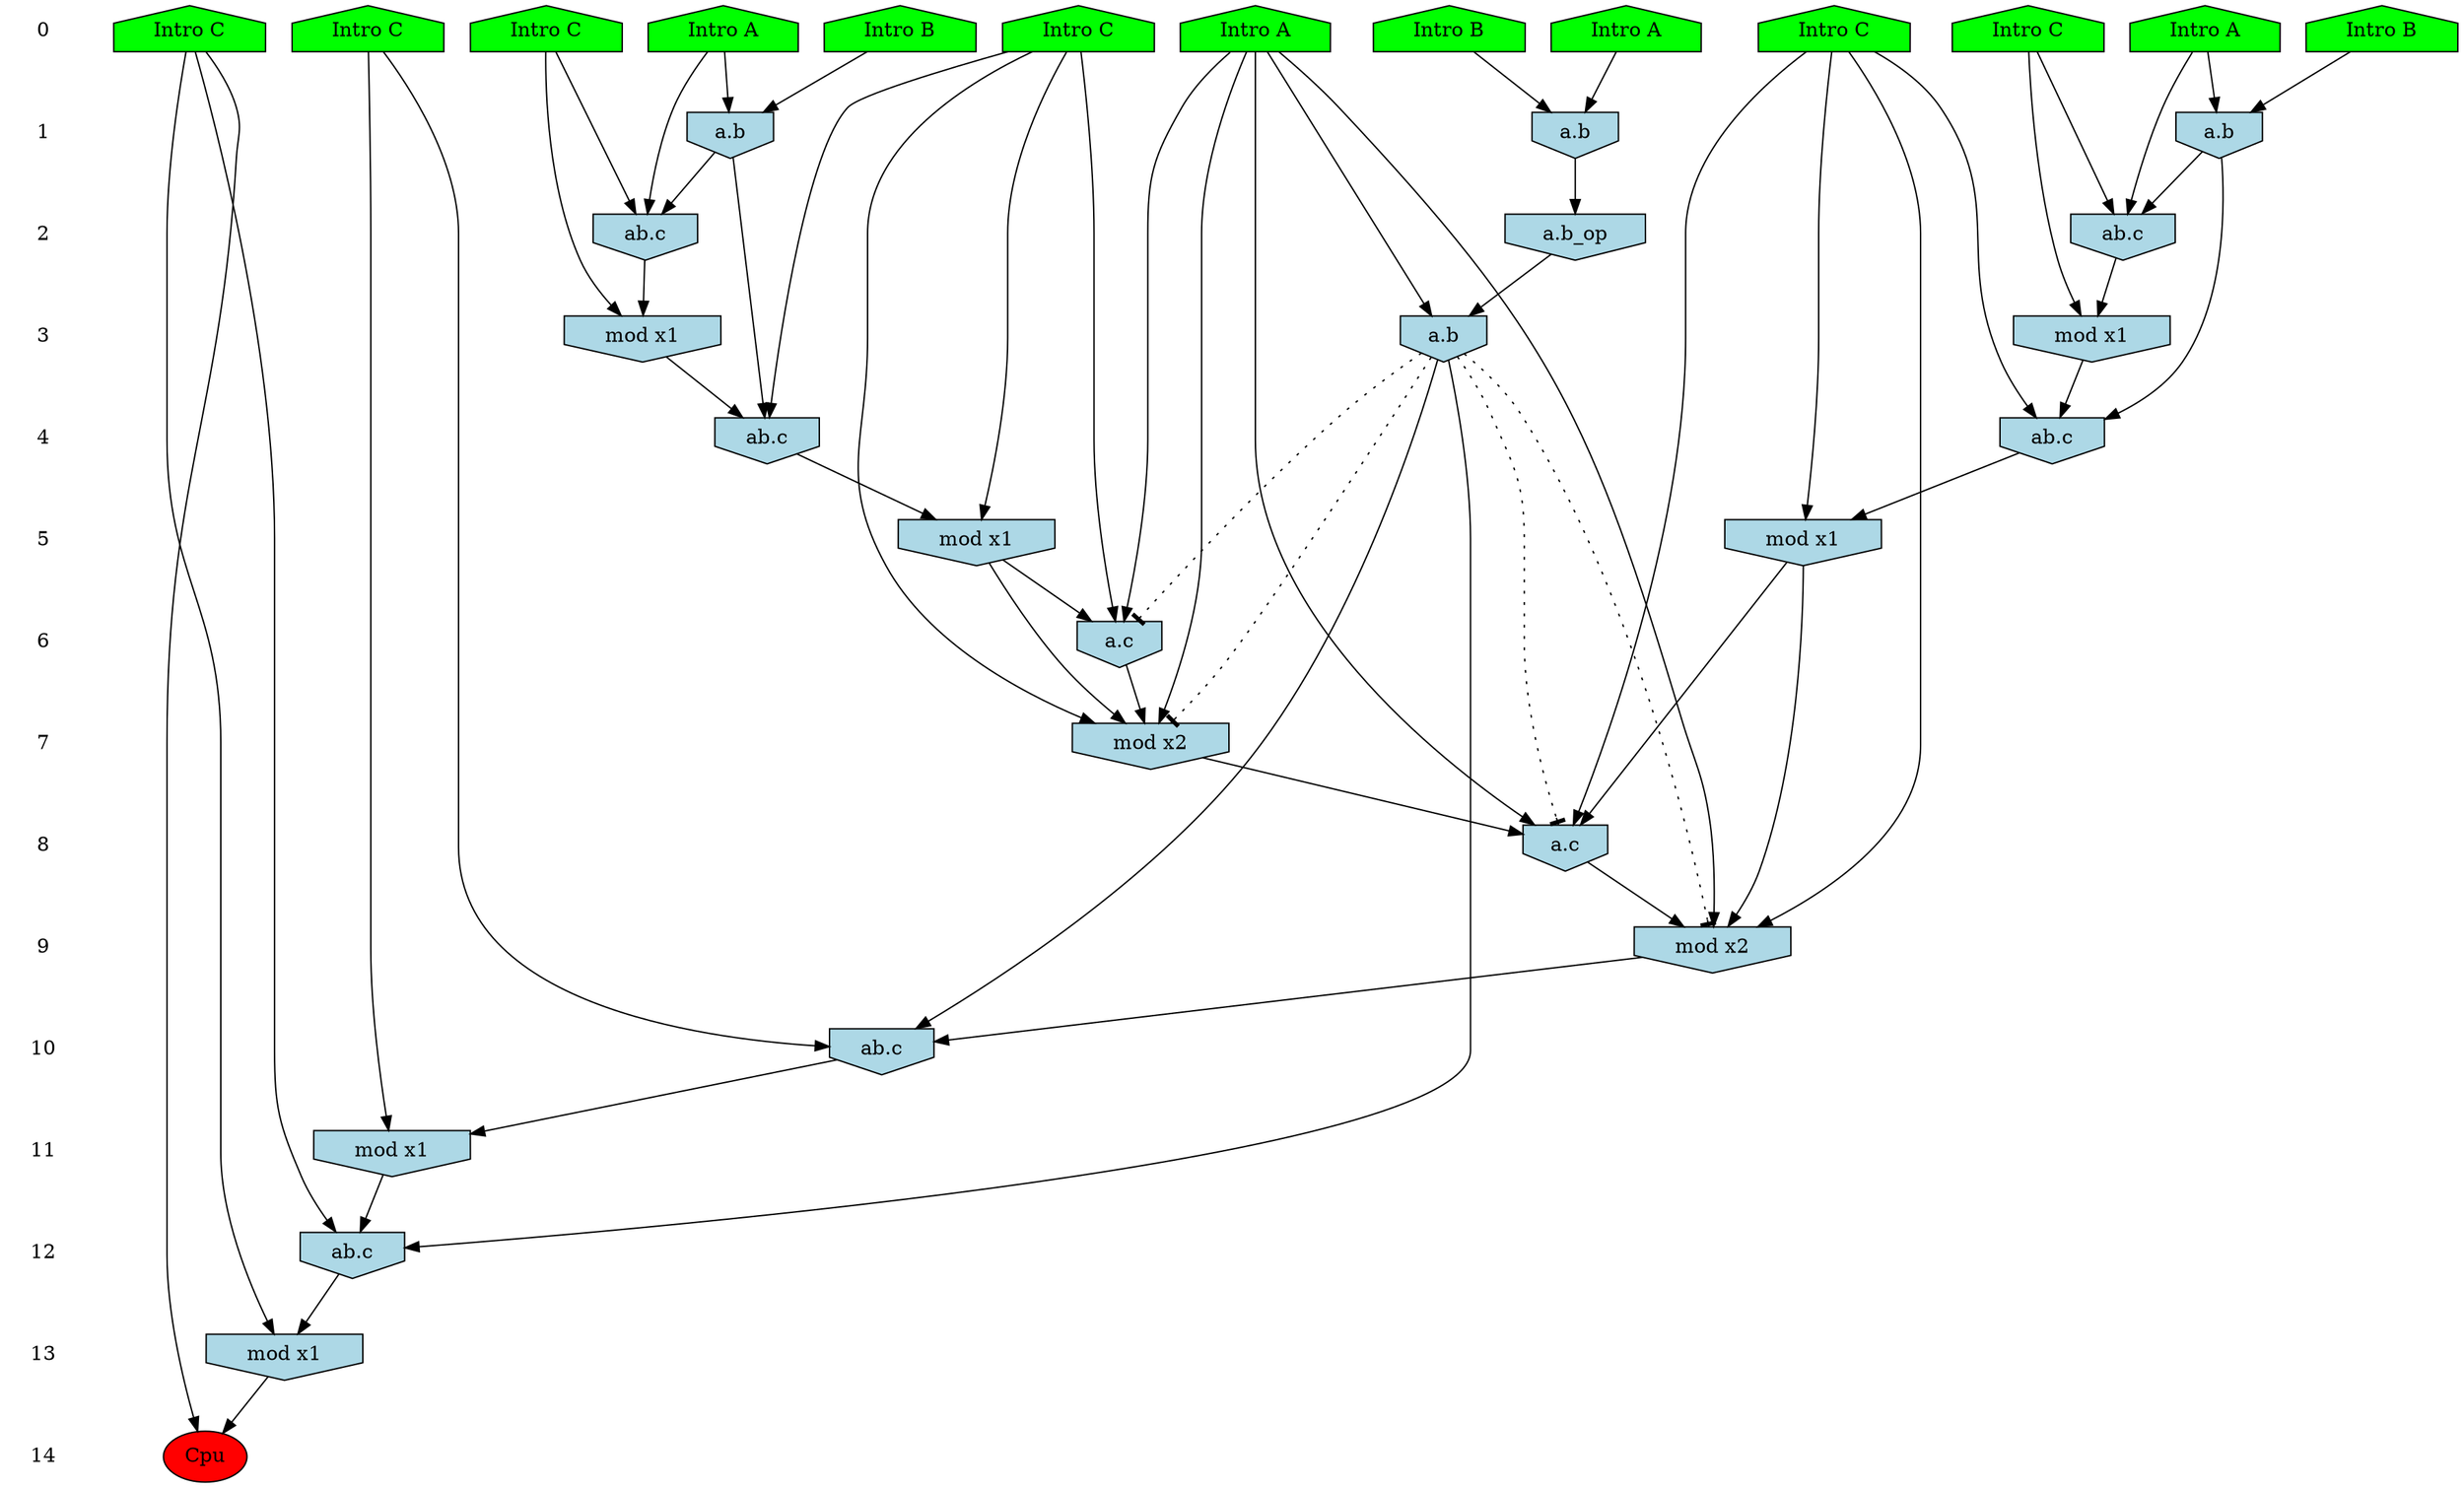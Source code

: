 /* Compression of 1 causal flows obtained in average at 2.083252E+01 t.u */
/* Compressed causal flows were: [3904] */
digraph G{
 ranksep=.5 ; 
{ rank = same ; "0" [shape=plaintext] ; node_1 [label ="Intro A", shape=house, style=filled, fillcolor=green] ;
node_2 [label ="Intro A", shape=house, style=filled, fillcolor=green] ;
node_3 [label ="Intro A", shape=house, style=filled, fillcolor=green] ;
node_4 [label ="Intro A", shape=house, style=filled, fillcolor=green] ;
node_5 [label ="Intro B", shape=house, style=filled, fillcolor=green] ;
node_6 [label ="Intro B", shape=house, style=filled, fillcolor=green] ;
node_7 [label ="Intro B", shape=house, style=filled, fillcolor=green] ;
node_8 [label ="Intro C", shape=house, style=filled, fillcolor=green] ;
node_9 [label ="Intro C", shape=house, style=filled, fillcolor=green] ;
node_10 [label ="Intro C", shape=house, style=filled, fillcolor=green] ;
node_11 [label ="Intro C", shape=house, style=filled, fillcolor=green] ;
node_12 [label ="Intro C", shape=house, style=filled, fillcolor=green] ;
node_13 [label ="Intro C", shape=house, style=filled, fillcolor=green] ;
}
{ rank = same ; "1" [shape=plaintext] ; node_14 [label="a.b", shape=invhouse, style=filled, fillcolor = lightblue] ;
node_21 [label="a.b", shape=invhouse, style=filled, fillcolor = lightblue] ;
node_25 [label="a.b", shape=invhouse, style=filled, fillcolor = lightblue] ;
}
{ rank = same ; "2" [shape=plaintext] ; node_15 [label="ab.c", shape=invhouse, style=filled, fillcolor = lightblue] ;
node_22 [label="ab.c", shape=invhouse, style=filled, fillcolor = lightblue] ;
node_29 [label="a.b_op", shape=invhouse, style=filled, fillcolor = lightblue] ;
}
{ rank = same ; "3" [shape=plaintext] ; node_16 [label="mod x1", shape=invhouse, style=filled, fillcolor = lightblue] ;
node_23 [label="mod x1", shape=invhouse, style=filled, fillcolor = lightblue] ;
node_30 [label="a.b", shape=invhouse, style=filled, fillcolor = lightblue] ;
}
{ rank = same ; "4" [shape=plaintext] ; node_17 [label="ab.c", shape=invhouse, style=filled, fillcolor = lightblue] ;
node_24 [label="ab.c", shape=invhouse, style=filled, fillcolor = lightblue] ;
}
{ rank = same ; "5" [shape=plaintext] ; node_18 [label="mod x1", shape=invhouse, style=filled, fillcolor = lightblue] ;
node_26 [label="mod x1", shape=invhouse, style=filled, fillcolor = lightblue] ;
}
{ rank = same ; "6" [shape=plaintext] ; node_19 [label="a.c", shape=invhouse, style=filled, fillcolor = lightblue] ;
}
{ rank = same ; "7" [shape=plaintext] ; node_20 [label="mod x2", shape=invhouse, style=filled, fillcolor = lightblue] ;
}
{ rank = same ; "8" [shape=plaintext] ; node_27 [label="a.c", shape=invhouse, style=filled, fillcolor = lightblue] ;
}
{ rank = same ; "9" [shape=plaintext] ; node_28 [label="mod x2", shape=invhouse, style=filled, fillcolor = lightblue] ;
}
{ rank = same ; "10" [shape=plaintext] ; node_31 [label="ab.c", shape=invhouse, style=filled, fillcolor = lightblue] ;
}
{ rank = same ; "11" [shape=plaintext] ; node_32 [label="mod x1", shape=invhouse, style=filled, fillcolor = lightblue] ;
}
{ rank = same ; "12" [shape=plaintext] ; node_33 [label="ab.c", shape=invhouse, style=filled, fillcolor = lightblue] ;
}
{ rank = same ; "13" [shape=plaintext] ; node_34 [label="mod x1", shape=invhouse, style=filled, fillcolor = lightblue] ;
}
{ rank = same ; "14" [shape=plaintext] ; node_35 [label ="Cpu", style=filled, fillcolor=red] ;
}
"0" -> "1" [style="invis"]; 
"1" -> "2" [style="invis"]; 
"2" -> "3" [style="invis"]; 
"3" -> "4" [style="invis"]; 
"4" -> "5" [style="invis"]; 
"5" -> "6" [style="invis"]; 
"6" -> "7" [style="invis"]; 
"7" -> "8" [style="invis"]; 
"8" -> "9" [style="invis"]; 
"9" -> "10" [style="invis"]; 
"10" -> "11" [style="invis"]; 
"11" -> "12" [style="invis"]; 
"12" -> "13" [style="invis"]; 
"13" -> "14" [style="invis"]; 
node_4 -> node_14
node_7 -> node_14
node_4 -> node_15
node_11 -> node_15
node_14 -> node_15
node_11 -> node_16
node_15 -> node_16
node_9 -> node_17
node_14 -> node_17
node_16 -> node_17
node_9 -> node_18
node_17 -> node_18
node_1 -> node_19
node_9 -> node_19
node_18 -> node_19
node_1 -> node_20
node_9 -> node_20
node_18 -> node_20
node_19 -> node_20
node_2 -> node_21
node_5 -> node_21
node_2 -> node_22
node_10 -> node_22
node_21 -> node_22
node_10 -> node_23
node_22 -> node_23
node_8 -> node_24
node_21 -> node_24
node_23 -> node_24
node_3 -> node_25
node_6 -> node_25
node_8 -> node_26
node_24 -> node_26
node_1 -> node_27
node_8 -> node_27
node_20 -> node_27
node_26 -> node_27
node_1 -> node_28
node_8 -> node_28
node_26 -> node_28
node_27 -> node_28
node_25 -> node_29
node_1 -> node_30
node_29 -> node_30
node_13 -> node_31
node_28 -> node_31
node_30 -> node_31
node_13 -> node_32
node_31 -> node_32
node_12 -> node_33
node_30 -> node_33
node_32 -> node_33
node_12 -> node_34
node_33 -> node_34
node_12 -> node_35
node_34 -> node_35
node_30 -> node_28 [style=dotted, arrowhead = tee] 
node_30 -> node_27 [style=dotted, arrowhead = tee] 
node_30 -> node_20 [style=dotted, arrowhead = tee] 
node_30 -> node_19 [style=dotted, arrowhead = tee] 
}
/*
 Dot generation time: 0.001200
*/